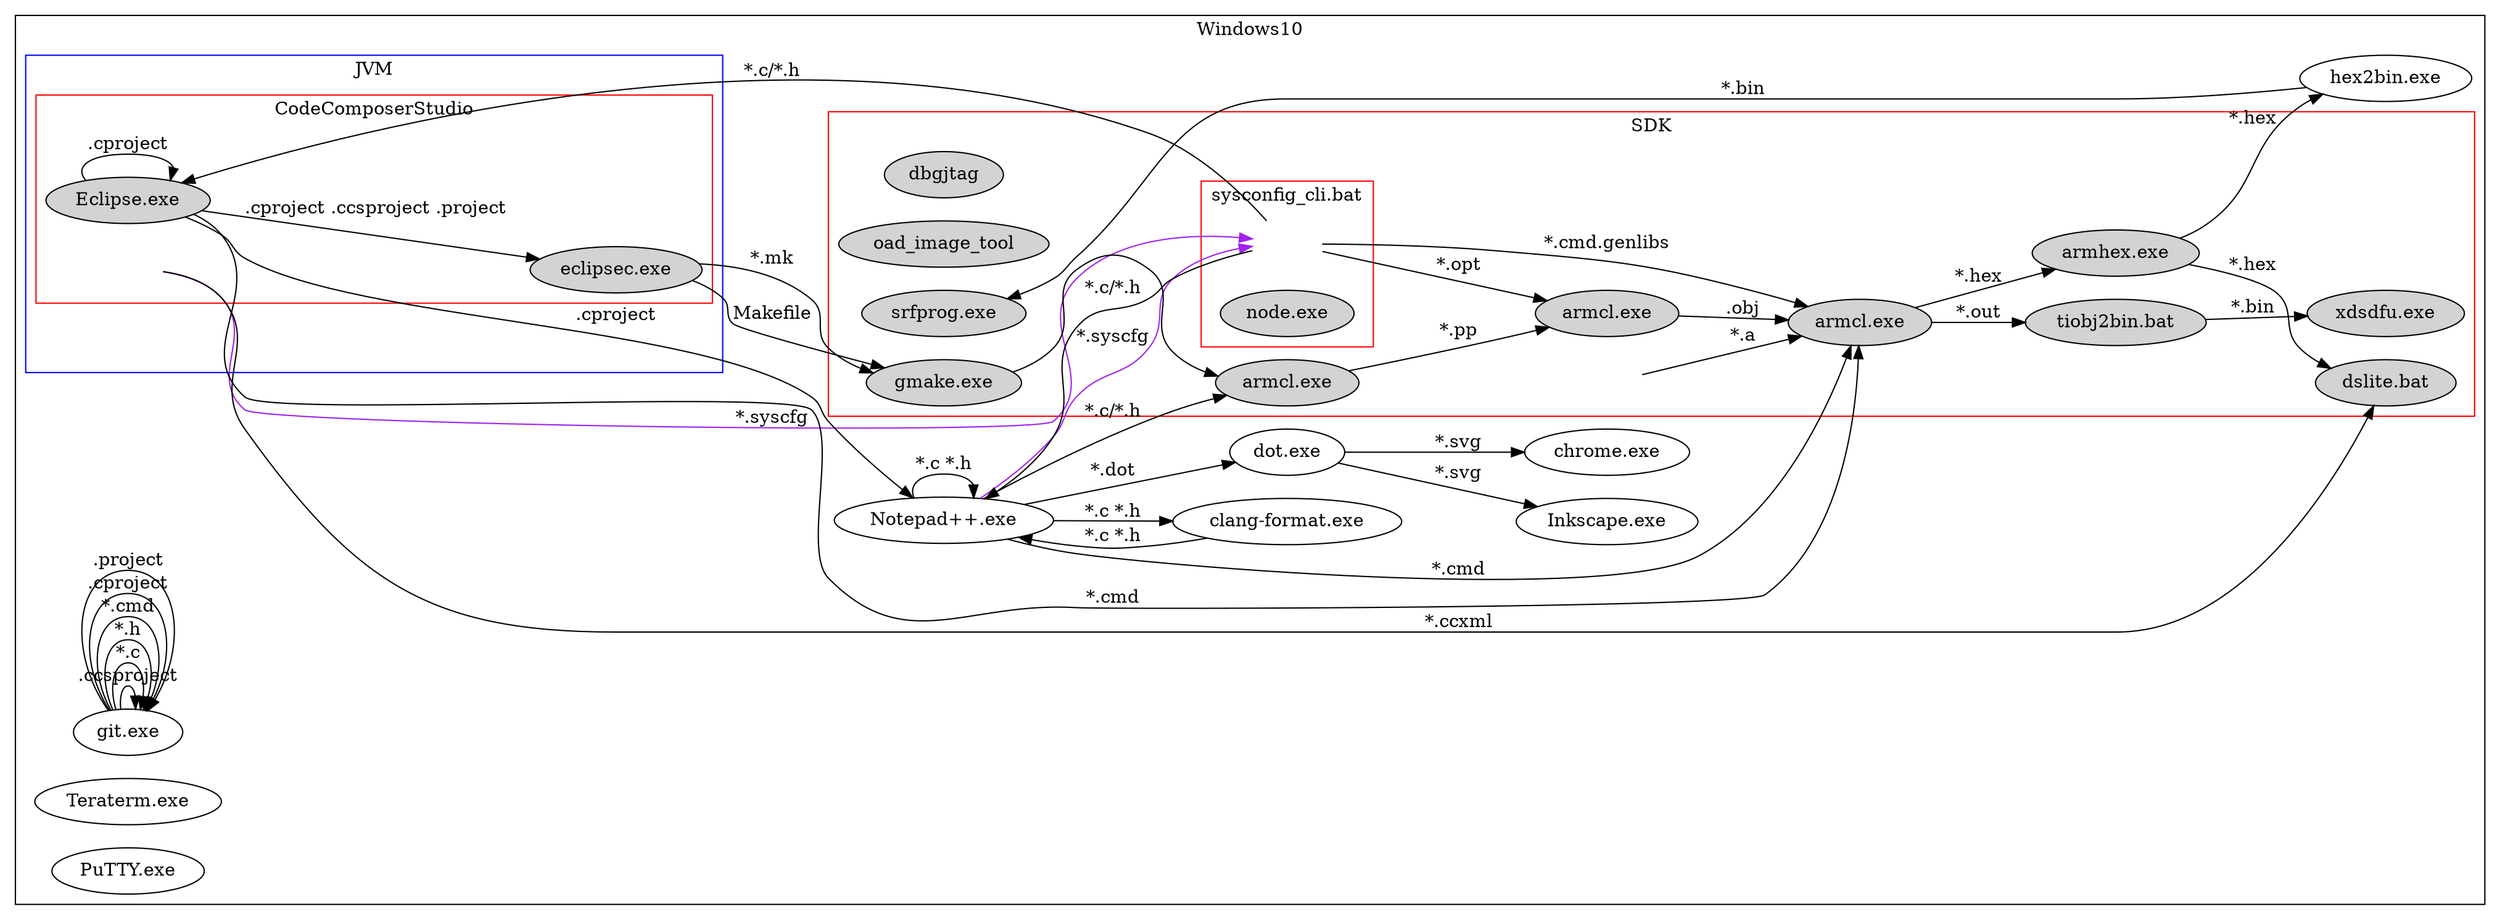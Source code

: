 digraph  graphname {
    rankdir=LR;
    subgraph clusterWIN10  {
		label="Windows10"
		WIN10[shape="none"][style="invis"][label=""];
		
    	subgraph clusterJVM  {
    	   label="JVM"
		   /*node [style=filled];*/
		   color=blue
    	   JVM[shape="none"][style="invis"][label=""];
    	    subgraph clusterCSS  {
			   node [style=filled];
		       color=red
    	       label="CodeComposerStudio"
			   /*style=filled;*/
               /*color=red;*/
    	       CCS[shape="none"][style="invis"][label=""];
               Eclipse [label="Eclipse.exe"];
    		   eclipsec[label="eclipsec.exe"];
            }
        }
        GIT [label="git.exe"];
    	clangformat [label="clang-format.exe"];
        Notepadpp [label="Notepad++.exe"];
    	chrome [label="chrome.exe"];
    	Inkscape [label="Inkscape.exe"];
		Teraterm [label="Teraterm.exe"];
		putty [label="PuTTY.exe"];
    	dot [label="dot.exe"];
    	    subgraph clusterSDK  {
			   node [style=filled];
		       color=red
    	       label="SDK"
    	       SDK[shape="none"][style="invis"][label=""];
		       dbgjtag
			   oad_image_tool
	           subgraph clusterSysConfigCli  {
		           label="sysconfig_cli.bat"
		           SysConfigCli[shape="none"][style="invis"][label=""];
		       	   node_exe[label="node.exe"];
		       }
		
    	       dslite [label="dslite.bat"];
    	       compiler[label="armcl.exe"];
    	       Linker [label="armcl.exe"];
    	       gmake[label="gmake.exe"]
    	       srfprog[label="srfprog.exe"];
    	       armhex[label="armhex.exe"];
               Preprocessor[label="armcl.exe"];
    		   tiobj2bin[label="tiobj2bin.bat"];
    		   xdsdfu[label="xdsdfu.exe"];
            }
		Notepadpp->SysConfigCli[label="*.syscfg" color=purple];
    	CCS->SysConfigCli [label="*.syscfg" color=purple];
		SysConfigCli->Notepadpp[label="*.c/*.h"];
		SysConfigCli->Eclipse[label="*.c/*.h"];
    	GIT->GIT[label=".ccsproject"];
    	GIT->GIT[label="*.c"];
    	GIT->GIT[label="*.h"];
    	GIT->GIT[label="*.cmd"];
    	GIT->GIT[label=".cproject"];
    	GIT->GIT[label=".project"];
    
        Eclipse->eclipsec[label=".cproject .ccsproject .project"];
    	Preprocessor->compiler[label="*.pp"];
		SysConfigCli->compiler[label="*.opt"];
		SysConfigCli->Linker [label="*.cmd.genlibs"];
    	Notepadpp->Preprocessor[label="*.c/*.h"];
    	Eclipse->Linker[label="*.cmd"];
    	Notepadpp->Linker[label="*.cmd"];
    	compiler->Linker[label=".obj"];
    	SDK->Linker[label="*.a"];
    	hex2bin[label="hex2bin.exe"];
    	gmake->Preprocessor;
    	armhex->hex2bin[label="*.hex"];
    	Eclipse->Notepadpp[label=".cproject"];
        Eclipse->Eclipse [label=".cproject"];
        Notepadpp->Notepadpp[label="*.c *.h"];
        Notepadpp->clangformat[label="*.c *.h"];
    	clangformat->Notepadpp[label="*.c *.h"];
    	Notepadpp->dot[label="*.dot"];
    	Linker->armhex[label="*.hex"];
    	armhex->dslite[label="*.hex"];
    	CCS->dslite[label="*.ccxml"];
    	hex2bin->srfprog[label="*.bin"];
    	dot->chrome[label="*.svg"];
    	eclipsec->gmake[label="*.mk"];
    	eclipsec->gmake[label="Makefile"];
    	dot->Inkscape[label="*.svg"];
    	Linker->tiobj2bin[label="*.out"];
    	tiobj2bin->xdsdfu[label="*.bin"];
	//[label="*.xscfg"];
	}
}
